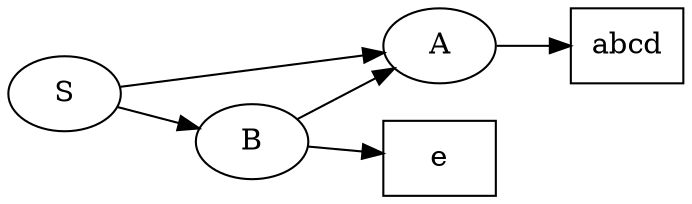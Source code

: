 digraph G{
  rankdir = LR;
  abcd [shape=box];
  e [shape=box];
  S -> A;
  S -> B;
  A -> abcd;
  B -> A
  B -> e
}
